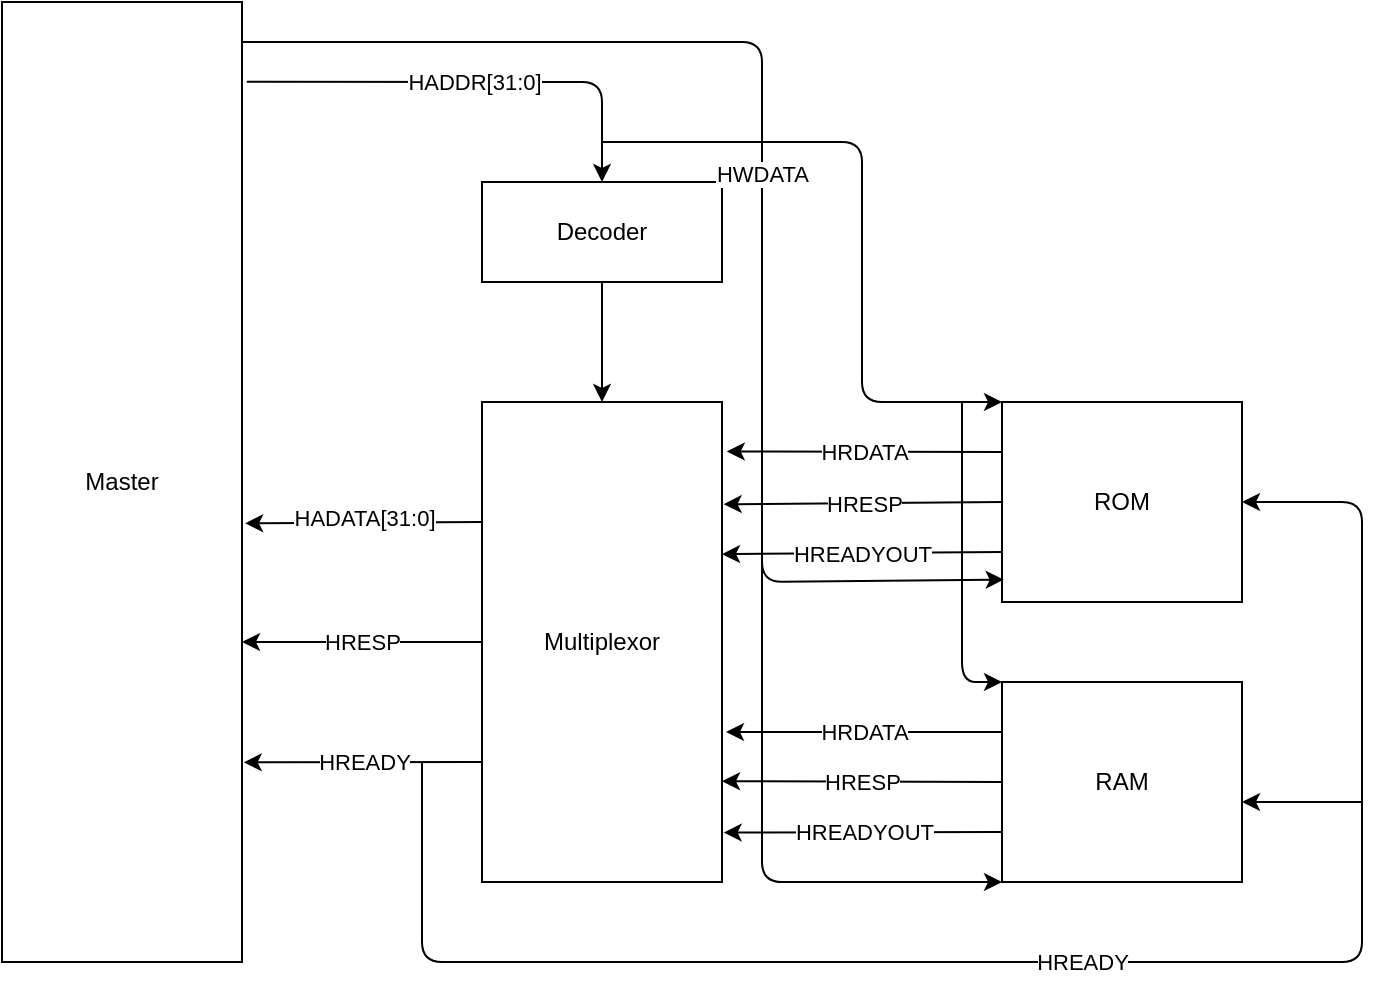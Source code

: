 <mxfile>
    <diagram id="kWeTdmcxtU_2NxqtoYZS" name="Page-1">
        <mxGraphModel dx="840" dy="563" grid="1" gridSize="10" guides="1" tooltips="1" connect="1" arrows="1" fold="1" page="1" pageScale="1" pageWidth="850" pageHeight="1100" math="0" shadow="0">
            <root>
                <mxCell id="0"/>
                <mxCell id="1" parent="0"/>
                <mxCell id="2" value="Master" style="rounded=0;whiteSpace=wrap;html=1;" vertex="1" parent="1">
                    <mxGeometry x="160" y="200" width="120" height="480" as="geometry"/>
                </mxCell>
                <mxCell id="8" style="edgeStyle=none;html=1;exitX=0.5;exitY=1;exitDx=0;exitDy=0;entryX=0.5;entryY=0;entryDx=0;entryDy=0;" edge="1" parent="1" source="3" target="5">
                    <mxGeometry relative="1" as="geometry"/>
                </mxCell>
                <mxCell id="3" value="Decoder" style="rounded=0;whiteSpace=wrap;html=1;" vertex="1" parent="1">
                    <mxGeometry x="400" y="290" width="120" height="50" as="geometry"/>
                </mxCell>
                <mxCell id="9" style="edgeStyle=none;html=1;exitX=0;exitY=0.25;exitDx=0;exitDy=0;entryX=1.013;entryY=0.543;entryDx=0;entryDy=0;entryPerimeter=0;" edge="1" parent="1" source="5" target="2">
                    <mxGeometry relative="1" as="geometry"/>
                </mxCell>
                <mxCell id="12" value="HADATA[31:0]" style="edgeLabel;html=1;align=center;verticalAlign=middle;resizable=0;points=[];" vertex="1" connectable="0" parent="9">
                    <mxGeometry x="-0.433" y="-2" relative="1" as="geometry">
                        <mxPoint x="-26" as="offset"/>
                    </mxGeometry>
                </mxCell>
                <mxCell id="10" value="HRESP" style="edgeStyle=none;html=1;exitX=0;exitY=0.5;exitDx=0;exitDy=0;" edge="1" parent="1" source="5">
                    <mxGeometry relative="1" as="geometry">
                        <mxPoint x="280" y="520" as="targetPoint"/>
                    </mxGeometry>
                </mxCell>
                <mxCell id="11" value="HREADY" style="edgeStyle=none;html=1;exitX=0;exitY=0.75;exitDx=0;exitDy=0;entryX=1.007;entryY=0.792;entryDx=0;entryDy=0;entryPerimeter=0;" edge="1" parent="1" source="5" target="2">
                    <mxGeometry relative="1" as="geometry"/>
                </mxCell>
                <mxCell id="5" value="Multiplexor" style="rounded=0;whiteSpace=wrap;html=1;" vertex="1" parent="1">
                    <mxGeometry x="400" y="400" width="120" height="240" as="geometry"/>
                </mxCell>
                <mxCell id="13" value="HRDATA" style="edgeStyle=none;html=1;exitX=0;exitY=0.25;exitDx=0;exitDy=0;entryX=1.02;entryY=0.103;entryDx=0;entryDy=0;entryPerimeter=0;" edge="1" parent="1" source="6" target="5">
                    <mxGeometry relative="1" as="geometry">
                        <mxPoint x="520" y="460" as="targetPoint"/>
                    </mxGeometry>
                </mxCell>
                <mxCell id="14" value="HRESP" style="edgeStyle=none;html=1;exitX=0;exitY=0.5;exitDx=0;exitDy=0;entryX=1.007;entryY=0.213;entryDx=0;entryDy=0;entryPerimeter=0;" edge="1" parent="1" source="6" target="5">
                    <mxGeometry relative="1" as="geometry"/>
                </mxCell>
                <mxCell id="15" value="HREADYOUT" style="edgeStyle=none;html=1;exitX=0;exitY=0.75;exitDx=0;exitDy=0;entryX=1;entryY=0.317;entryDx=0;entryDy=0;entryPerimeter=0;" edge="1" parent="1" source="6" target="5">
                    <mxGeometry relative="1" as="geometry"/>
                </mxCell>
                <mxCell id="6" value="ROM" style="rounded=0;whiteSpace=wrap;html=1;" vertex="1" parent="1">
                    <mxGeometry x="660" y="400" width="120" height="100" as="geometry"/>
                </mxCell>
                <mxCell id="16" value="HRDATA" style="edgeStyle=none;html=1;exitX=0;exitY=0.25;exitDx=0;exitDy=0;" edge="1" parent="1" source="19">
                    <mxGeometry relative="1" as="geometry">
                        <mxPoint x="522" y="565" as="targetPoint"/>
                    </mxGeometry>
                </mxCell>
                <mxCell id="17" value="HRESP" style="edgeStyle=none;html=1;exitX=0;exitY=0.5;exitDx=0;exitDy=0;entryX=1;entryY=0.79;entryDx=0;entryDy=0;entryPerimeter=0;" edge="1" parent="1" source="19" target="5">
                    <mxGeometry relative="1" as="geometry">
                        <mxPoint x="520" y="569.12" as="targetPoint"/>
                    </mxGeometry>
                </mxCell>
                <mxCell id="18" value="HREADYOUT" style="edgeStyle=none;html=1;exitX=0;exitY=0.75;exitDx=0;exitDy=0;entryX=1.007;entryY=0.897;entryDx=0;entryDy=0;entryPerimeter=0;" edge="1" parent="1" source="19" target="5">
                    <mxGeometry relative="1" as="geometry">
                        <mxPoint x="523.24" y="585.68" as="targetPoint"/>
                    </mxGeometry>
                </mxCell>
                <mxCell id="19" value="RAM" style="rounded=0;whiteSpace=wrap;html=1;" vertex="1" parent="1">
                    <mxGeometry x="660" y="540" width="120" height="100" as="geometry"/>
                </mxCell>
                <mxCell id="20" value="HADDR[31:0]" style="endArrow=classic;html=1;exitX=1.02;exitY=0.083;exitDx=0;exitDy=0;exitPerimeter=0;entryX=0.5;entryY=0;entryDx=0;entryDy=0;" edge="1" parent="1" source="2" target="3">
                    <mxGeometry width="50" height="50" relative="1" as="geometry">
                        <mxPoint x="330" y="240" as="sourcePoint"/>
                        <mxPoint x="380" y="190" as="targetPoint"/>
                        <Array as="points">
                            <mxPoint x="460" y="240"/>
                        </Array>
                    </mxGeometry>
                </mxCell>
                <mxCell id="21" value="HREADY" style="endArrow=classic;html=1;entryX=1;entryY=0.5;entryDx=0;entryDy=0;" edge="1" parent="1" target="6">
                    <mxGeometry width="50" height="50" relative="1" as="geometry">
                        <mxPoint x="370" y="580" as="sourcePoint"/>
                        <mxPoint x="840" y="590" as="targetPoint"/>
                        <Array as="points">
                            <mxPoint x="370" y="680"/>
                            <mxPoint x="840" y="680"/>
                            <mxPoint x="840" y="450"/>
                        </Array>
                    </mxGeometry>
                </mxCell>
                <mxCell id="22" value="" style="edgeStyle=none;html=1;" edge="1" parent="1">
                    <mxGeometry relative="1" as="geometry">
                        <mxPoint x="840" y="600" as="sourcePoint"/>
                        <mxPoint x="780" y="600" as="targetPoint"/>
                        <Array as="points">
                            <mxPoint x="810" y="600"/>
                        </Array>
                        <mxPoint as="offset"/>
                    </mxGeometry>
                </mxCell>
                <mxCell id="23" style="edgeStyle=none;html=1;entryX=0;entryY=0;entryDx=0;entryDy=0;" edge="1" parent="1" target="6">
                    <mxGeometry relative="1" as="geometry">
                        <mxPoint x="460" y="270" as="sourcePoint"/>
                        <mxPoint x="720" y="400" as="targetPoint"/>
                        <Array as="points">
                            <mxPoint x="590" y="270"/>
                            <mxPoint x="590" y="400"/>
                        </Array>
                    </mxGeometry>
                </mxCell>
                <mxCell id="24" style="edgeStyle=none;html=1;entryX=0;entryY=0;entryDx=0;entryDy=0;" edge="1" parent="1" target="19">
                    <mxGeometry relative="1" as="geometry">
                        <mxPoint x="640" y="400" as="sourcePoint"/>
                        <mxPoint x="630" y="460" as="targetPoint"/>
                        <Array as="points">
                            <mxPoint x="640" y="540"/>
                        </Array>
                    </mxGeometry>
                </mxCell>
                <mxCell id="25" value="HWDATA" style="endArrow=classic;html=1;exitX=1.02;exitY=0.083;exitDx=0;exitDy=0;exitPerimeter=0;entryX=0.007;entryY=0.888;entryDx=0;entryDy=0;entryPerimeter=0;" edge="1" parent="1" target="6">
                    <mxGeometry width="50" height="50" relative="1" as="geometry">
                        <mxPoint x="280.0" y="220.0" as="sourcePoint"/>
                        <mxPoint x="540" y="510" as="targetPoint"/>
                        <Array as="points">
                            <mxPoint x="540" y="220"/>
                            <mxPoint x="540" y="490"/>
                        </Array>
                    </mxGeometry>
                </mxCell>
                <mxCell id="26" style="edgeStyle=none;html=1;entryX=0;entryY=1;entryDx=0;entryDy=0;" edge="1" parent="1" target="19">
                    <mxGeometry relative="1" as="geometry">
                        <mxPoint x="540" y="480" as="sourcePoint"/>
                        <mxPoint x="560" y="620" as="targetPoint"/>
                        <Array as="points">
                            <mxPoint x="540" y="640"/>
                        </Array>
                    </mxGeometry>
                </mxCell>
            </root>
        </mxGraphModel>
    </diagram>
</mxfile>
